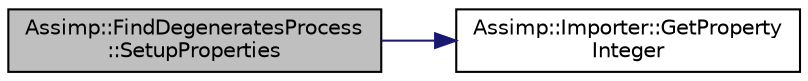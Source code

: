 digraph "Assimp::FindDegeneratesProcess::SetupProperties"
{
  edge [fontname="Helvetica",fontsize="10",labelfontname="Helvetica",labelfontsize="10"];
  node [fontname="Helvetica",fontsize="10",shape=record];
  rankdir="LR";
  Node1 [label="Assimp::FindDegeneratesProcess\l::SetupProperties",height=0.2,width=0.4,color="black", fillcolor="grey75", style="filled", fontcolor="black"];
  Node1 -> Node2 [color="midnightblue",fontsize="10",style="solid"];
  Node2 [label="Assimp::Importer::GetProperty\lInteger",height=0.2,width=0.4,color="black", fillcolor="white", style="filled",URL="$class_assimp_1_1_importer.html#afc34fe518a98c945ab8c29728cd8e5b8"];
}
